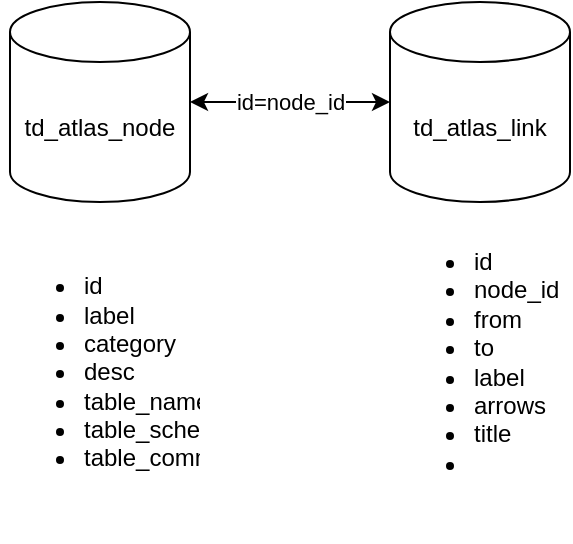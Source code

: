 <mxfile version="20.0.3" type="github">
  <diagram id="Qj70KUtxIuAm4Pbi7Q1F" name="Page-1">
    <mxGraphModel dx="1038" dy="539" grid="1" gridSize="10" guides="1" tooltips="1" connect="1" arrows="1" fold="1" page="1" pageScale="1" pageWidth="827" pageHeight="1169" math="0" shadow="0">
      <root>
        <mxCell id="0" />
        <mxCell id="1" parent="0" />
        <mxCell id="GnHxtGB8oFI1shzj-Il1-1" value="td_atlas_node" style="shape=cylinder3;whiteSpace=wrap;html=1;boundedLbl=1;backgroundOutline=1;size=15;" vertex="1" parent="1">
          <mxGeometry x="100" y="120" width="90" height="100" as="geometry" />
        </mxCell>
        <mxCell id="GnHxtGB8oFI1shzj-Il1-2" value="td_atlas_link&lt;br&gt;" style="shape=cylinder3;whiteSpace=wrap;html=1;boundedLbl=1;backgroundOutline=1;size=15;" vertex="1" parent="1">
          <mxGeometry x="290" y="120" width="90" height="100" as="geometry" />
        </mxCell>
        <mxCell id="GnHxtGB8oFI1shzj-Il1-3" value="&lt;ul&gt;&lt;li&gt;id&lt;/li&gt;&lt;li&gt;label&lt;/li&gt;&lt;li&gt;category&lt;/li&gt;&lt;li&gt;desc&lt;/li&gt;&lt;li&gt;table_name&lt;/li&gt;&lt;li&gt;table_schema&lt;/li&gt;&lt;li&gt;table_comment&lt;/li&gt;&lt;/ul&gt;" style="text;strokeColor=none;fillColor=none;html=1;whiteSpace=wrap;verticalAlign=middle;overflow=hidden;" vertex="1" parent="1">
          <mxGeometry x="95" y="220" width="100" height="170" as="geometry" />
        </mxCell>
        <mxCell id="GnHxtGB8oFI1shzj-Il1-4" value="id=node_id" style="endArrow=classic;startArrow=classic;html=1;rounded=0;exitX=1;exitY=0.5;exitDx=0;exitDy=0;exitPerimeter=0;entryX=0;entryY=0.5;entryDx=0;entryDy=0;entryPerimeter=0;" edge="1" parent="1" source="GnHxtGB8oFI1shzj-Il1-1" target="GnHxtGB8oFI1shzj-Il1-2">
          <mxGeometry width="50" height="50" relative="1" as="geometry">
            <mxPoint x="390" y="280" as="sourcePoint" />
            <mxPoint x="440" y="230" as="targetPoint" />
            <Array as="points">
              <mxPoint x="240" y="170" />
            </Array>
          </mxGeometry>
        </mxCell>
        <mxCell id="GnHxtGB8oFI1shzj-Il1-6" value="&lt;ul&gt;&lt;li&gt;id&lt;/li&gt;&lt;li&gt;node_id&lt;/li&gt;&lt;li&gt;from&lt;/li&gt;&lt;li&gt;to&lt;/li&gt;&lt;li&gt;label&lt;/li&gt;&lt;li&gt;arrows&lt;/li&gt;&lt;li&gt;title&lt;/li&gt;&lt;li&gt;&lt;br&gt;&lt;/li&gt;&lt;/ul&gt;" style="text;strokeColor=none;fillColor=none;html=1;whiteSpace=wrap;verticalAlign=middle;overflow=hidden;" vertex="1" parent="1">
          <mxGeometry x="290" y="220" width="90" height="160" as="geometry" />
        </mxCell>
      </root>
    </mxGraphModel>
  </diagram>
</mxfile>
